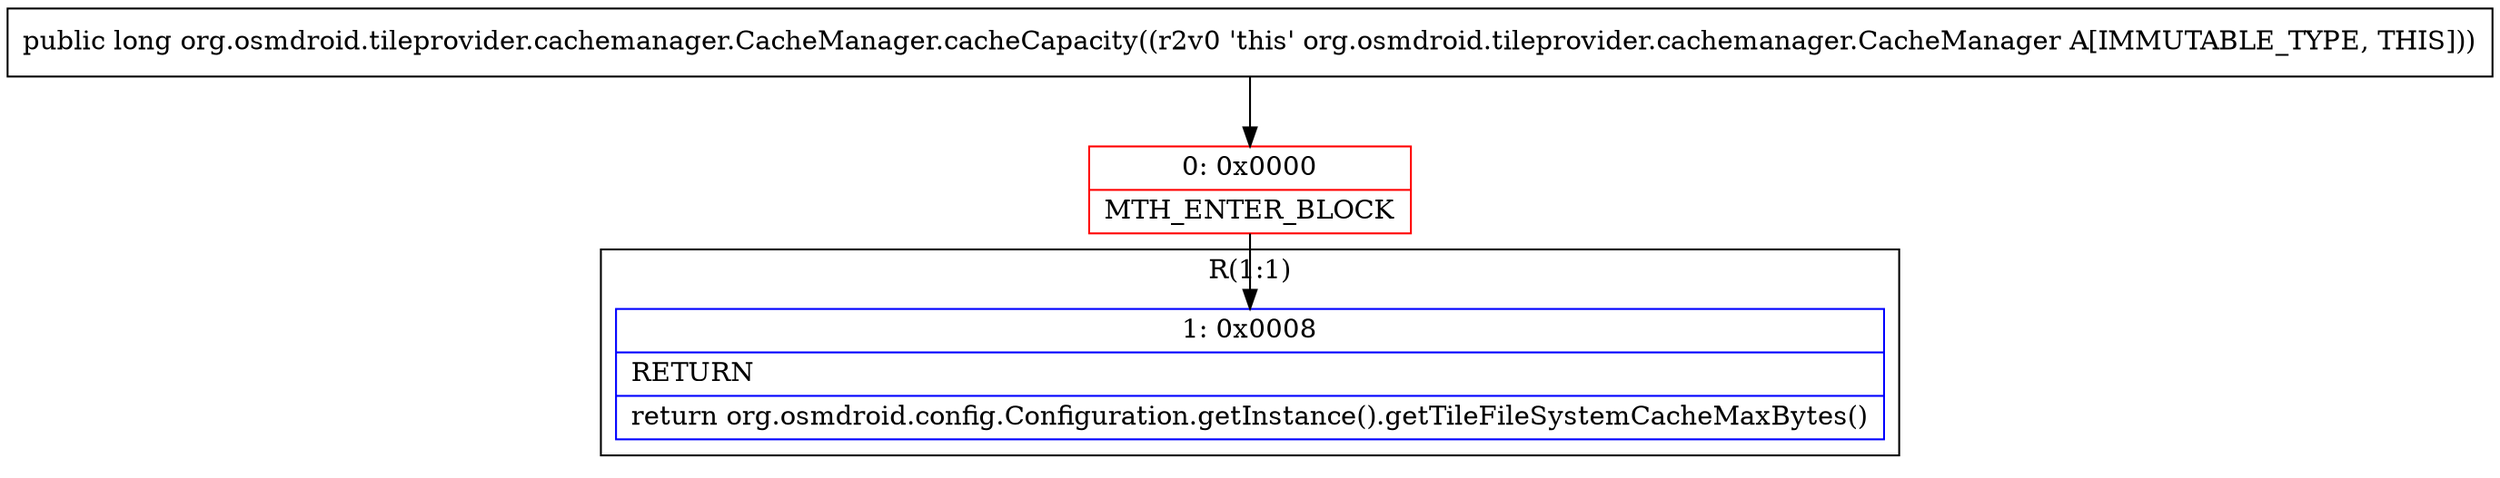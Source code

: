digraph "CFG fororg.osmdroid.tileprovider.cachemanager.CacheManager.cacheCapacity()J" {
subgraph cluster_Region_2121685085 {
label = "R(1:1)";
node [shape=record,color=blue];
Node_1 [shape=record,label="{1\:\ 0x0008|RETURN\l|return org.osmdroid.config.Configuration.getInstance().getTileFileSystemCacheMaxBytes()\l}"];
}
Node_0 [shape=record,color=red,label="{0\:\ 0x0000|MTH_ENTER_BLOCK\l}"];
MethodNode[shape=record,label="{public long org.osmdroid.tileprovider.cachemanager.CacheManager.cacheCapacity((r2v0 'this' org.osmdroid.tileprovider.cachemanager.CacheManager A[IMMUTABLE_TYPE, THIS])) }"];
MethodNode -> Node_0;
Node_0 -> Node_1;
}

